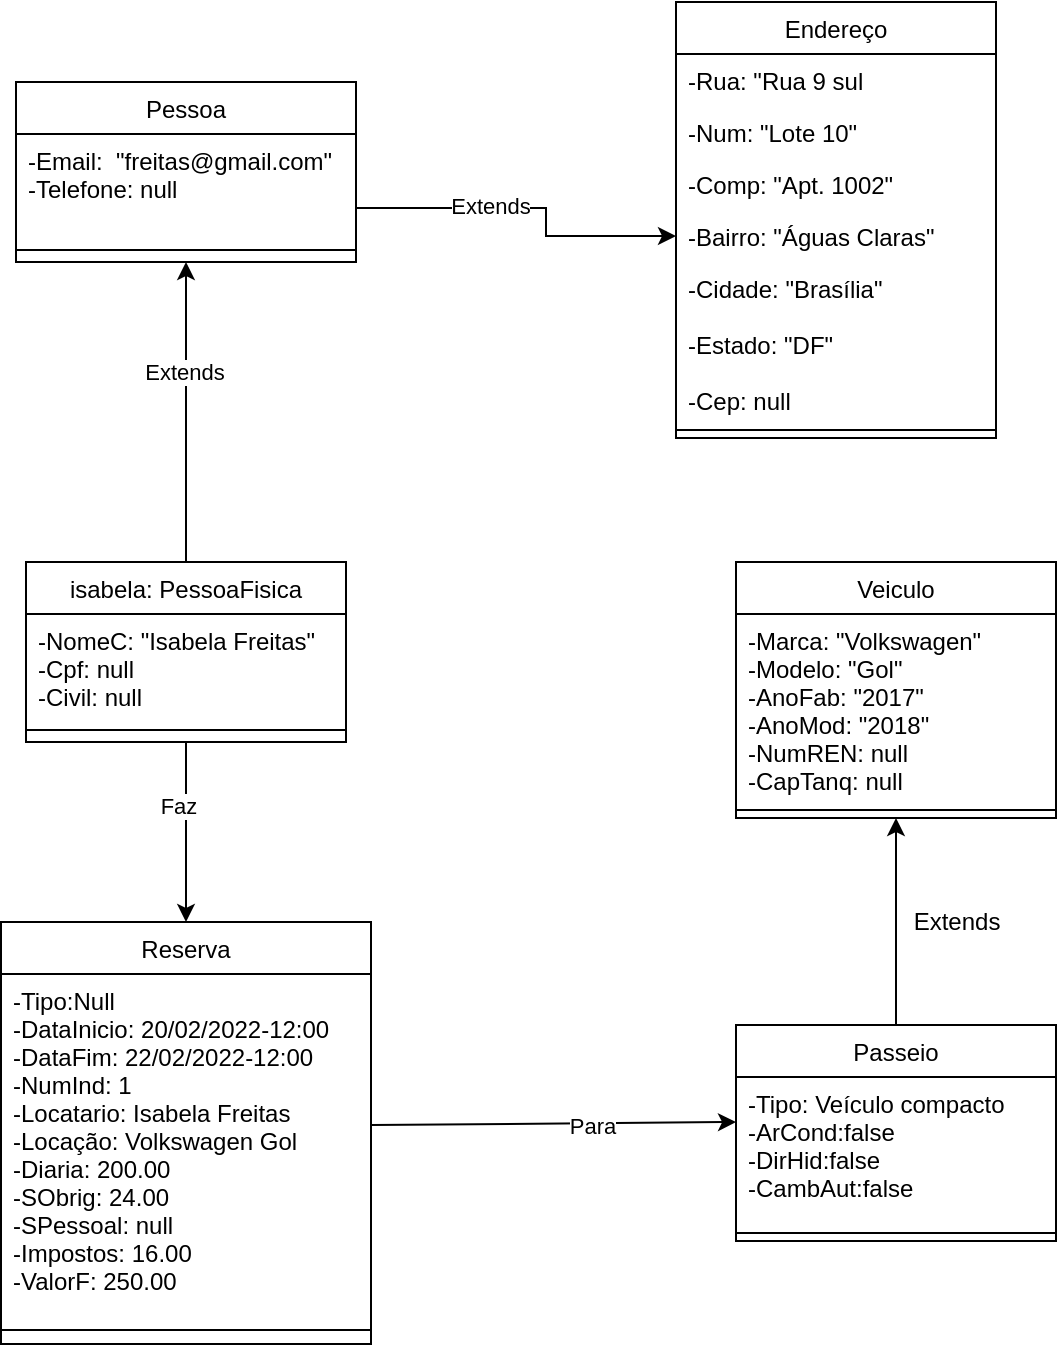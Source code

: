 <mxfile version="17.2.2" type="device"><diagram id="C5RBs43oDa-KdzZeNtuy" name="Page-1"><mxGraphModel dx="1422" dy="734" grid="1" gridSize="10" guides="1" tooltips="1" connect="1" arrows="1" fold="1" page="1" pageScale="1" pageWidth="827" pageHeight="1169" math="0" shadow="0"><root><mxCell id="WIyWlLk6GJQsqaUBKTNV-0"/><mxCell id="WIyWlLk6GJQsqaUBKTNV-1" parent="WIyWlLk6GJQsqaUBKTNV-0"/><mxCell id="69ocqOfe2u76xFAampRL-2" style="edgeStyle=orthogonalEdgeStyle;rounded=0;orthogonalLoop=1;jettySize=auto;html=1;entryX=0.5;entryY=1;entryDx=0;entryDy=0;" parent="WIyWlLk6GJQsqaUBKTNV-1" source="69ocqOfe2u76xFAampRL-3" target="69ocqOfe2u76xFAampRL-14" edge="1"><mxGeometry relative="1" as="geometry"/></mxCell><mxCell id="69ocqOfe2u76xFAampRL-3" value="isabela: PessoaFisica" style="swimlane;fontStyle=0;align=center;verticalAlign=top;childLayout=stackLayout;horizontal=1;startSize=26;horizontalStack=0;resizeParent=1;resizeLast=0;collapsible=1;marginBottom=0;rounded=0;shadow=0;strokeWidth=1;" parent="WIyWlLk6GJQsqaUBKTNV-1" vertex="1"><mxGeometry x="185" y="320" width="160" height="90" as="geometry"><mxRectangle x="130" y="380" width="160" height="26" as="alternateBounds"/></mxGeometry></mxCell><mxCell id="69ocqOfe2u76xFAampRL-4" value="-NomeC: &quot;Isabela Freitas&quot;&#10;-Cpf: null&#10;-Civil: null" style="text;align=left;verticalAlign=top;spacingLeft=4;spacingRight=4;overflow=hidden;rotatable=0;points=[[0,0.5],[1,0.5]];portConstraint=eastwest;" parent="69ocqOfe2u76xFAampRL-3" vertex="1"><mxGeometry y="26" width="160" height="54" as="geometry"/></mxCell><mxCell id="69ocqOfe2u76xFAampRL-5" value="" style="line;html=1;strokeWidth=1;align=left;verticalAlign=middle;spacingTop=-1;spacingLeft=3;spacingRight=3;rotatable=0;labelPosition=right;points=[];portConstraint=eastwest;" parent="69ocqOfe2u76xFAampRL-3" vertex="1"><mxGeometry y="80" width="160" height="8" as="geometry"/></mxCell><mxCell id="69ocqOfe2u76xFAampRL-6" value="Extends" style="edgeLabel;html=1;align=center;verticalAlign=middle;resizable=0;points=[];" parent="WIyWlLk6GJQsqaUBKTNV-1" connectable="0" vertex="1"><mxGeometry x="270" y="226.333" as="geometry"><mxPoint x="-6" y="-2" as="offset"/></mxGeometry></mxCell><mxCell id="69ocqOfe2u76xFAampRL-7" value="Endereço" style="swimlane;fontStyle=0;align=center;verticalAlign=top;childLayout=stackLayout;horizontal=1;startSize=26;horizontalStack=0;resizeParent=1;resizeLast=0;collapsible=1;marginBottom=0;rounded=0;shadow=0;strokeWidth=1;" parent="WIyWlLk6GJQsqaUBKTNV-1" vertex="1"><mxGeometry x="510" y="40" width="160" height="218" as="geometry"><mxRectangle x="550" y="140" width="160" height="26" as="alternateBounds"/></mxGeometry></mxCell><mxCell id="69ocqOfe2u76xFAampRL-8" value="-Rua: &quot;Rua 9 sul" style="text;align=left;verticalAlign=top;spacingLeft=4;spacingRight=4;overflow=hidden;rotatable=0;points=[[0,0.5],[1,0.5]];portConstraint=eastwest;" parent="69ocqOfe2u76xFAampRL-7" vertex="1"><mxGeometry y="26" width="160" height="26" as="geometry"/></mxCell><mxCell id="69ocqOfe2u76xFAampRL-9" value="-Num: &quot;Lote 10&quot;" style="text;align=left;verticalAlign=top;spacingLeft=4;spacingRight=4;overflow=hidden;rotatable=0;points=[[0,0.5],[1,0.5]];portConstraint=eastwest;rounded=0;shadow=0;html=0;" parent="69ocqOfe2u76xFAampRL-7" vertex="1"><mxGeometry y="52" width="160" height="26" as="geometry"/></mxCell><mxCell id="69ocqOfe2u76xFAampRL-10" value="-Comp: &quot;Apt. 1002&quot;" style="text;align=left;verticalAlign=top;spacingLeft=4;spacingRight=4;overflow=hidden;rotatable=0;points=[[0,0.5],[1,0.5]];portConstraint=eastwest;rounded=0;shadow=0;html=0;" parent="69ocqOfe2u76xFAampRL-7" vertex="1"><mxGeometry y="78" width="160" height="26" as="geometry"/></mxCell><mxCell id="69ocqOfe2u76xFAampRL-11" value="-Bairro: &quot;Águas Claras&quot;" style="text;align=left;verticalAlign=top;spacingLeft=4;spacingRight=4;overflow=hidden;rotatable=0;points=[[0,0.5],[1,0.5]];portConstraint=eastwest;rounded=0;shadow=0;html=0;" parent="69ocqOfe2u76xFAampRL-7" vertex="1"><mxGeometry y="104" width="160" height="26" as="geometry"/></mxCell><mxCell id="69ocqOfe2u76xFAampRL-12" value="-Cidade: &quot;Brasília&quot;&#10;&#10;-Estado: &quot;DF&quot;&#10;&#10;-Cep: null" style="text;align=left;verticalAlign=top;spacingLeft=4;spacingRight=4;overflow=hidden;rotatable=0;points=[[0,0.5],[1,0.5]];portConstraint=eastwest;rounded=0;shadow=0;html=0;" parent="69ocqOfe2u76xFAampRL-7" vertex="1"><mxGeometry y="130" width="160" height="80" as="geometry"/></mxCell><mxCell id="69ocqOfe2u76xFAampRL-13" value="" style="line;html=1;strokeWidth=1;align=left;verticalAlign=middle;spacingTop=-1;spacingLeft=3;spacingRight=3;rotatable=0;labelPosition=right;points=[];portConstraint=eastwest;" parent="69ocqOfe2u76xFAampRL-7" vertex="1"><mxGeometry y="210" width="160" height="8" as="geometry"/></mxCell><mxCell id="69ocqOfe2u76xFAampRL-14" value="Pessoa" style="swimlane;fontStyle=0;align=center;verticalAlign=top;childLayout=stackLayout;horizontal=1;startSize=26;horizontalStack=0;resizeParent=1;resizeLast=0;collapsible=1;marginBottom=0;rounded=0;shadow=0;strokeWidth=1;" parent="WIyWlLk6GJQsqaUBKTNV-1" vertex="1"><mxGeometry x="180" y="80" width="170" height="90" as="geometry"><mxRectangle x="130" y="380" width="160" height="26" as="alternateBounds"/></mxGeometry></mxCell><mxCell id="69ocqOfe2u76xFAampRL-15" value="-Email:  &quot;freitas@gmail.com&quot;&#10;-Telefone: null" style="text;align=left;verticalAlign=top;spacingLeft=4;spacingRight=4;overflow=hidden;rotatable=0;points=[[0,0.5],[1,0.5]];portConstraint=eastwest;" parent="69ocqOfe2u76xFAampRL-14" vertex="1"><mxGeometry y="26" width="170" height="54" as="geometry"/></mxCell><mxCell id="69ocqOfe2u76xFAampRL-16" value="" style="line;html=1;strokeWidth=1;align=left;verticalAlign=middle;spacingTop=-1;spacingLeft=3;spacingRight=3;rotatable=0;labelPosition=right;points=[];portConstraint=eastwest;" parent="69ocqOfe2u76xFAampRL-14" vertex="1"><mxGeometry y="80" width="170" height="8" as="geometry"/></mxCell><mxCell id="69ocqOfe2u76xFAampRL-17" style="edgeStyle=orthogonalEdgeStyle;rounded=0;orthogonalLoop=1;jettySize=auto;html=1;entryX=0;entryY=0.5;entryDx=0;entryDy=0;" parent="WIyWlLk6GJQsqaUBKTNV-1" source="69ocqOfe2u76xFAampRL-15" target="69ocqOfe2u76xFAampRL-11" edge="1"><mxGeometry relative="1" as="geometry"><Array as="points"><mxPoint x="445" y="143"/><mxPoint x="445" y="157"/></Array></mxGeometry></mxCell><mxCell id="syrYlXFakYg5BiirAxmW-3" value="Extends" style="edgeLabel;html=1;align=center;verticalAlign=middle;resizable=0;points=[];" parent="69ocqOfe2u76xFAampRL-17" vertex="1" connectable="0"><mxGeometry x="-0.23" y="1" relative="1" as="geometry"><mxPoint as="offset"/></mxGeometry></mxCell><mxCell id="69ocqOfe2u76xFAampRL-18" value="Reserva" style="swimlane;fontStyle=0;align=center;verticalAlign=top;childLayout=stackLayout;horizontal=1;startSize=26;horizontalStack=0;resizeParent=1;resizeLast=0;collapsible=1;marginBottom=0;rounded=0;shadow=0;strokeWidth=1;" parent="WIyWlLk6GJQsqaUBKTNV-1" vertex="1"><mxGeometry x="172.5" y="500" width="185" height="211" as="geometry"><mxRectangle x="130" y="380" width="160" height="26" as="alternateBounds"/></mxGeometry></mxCell><mxCell id="69ocqOfe2u76xFAampRL-19" value="-Tipo:Null&#10;-DataInicio: 20/02/2022-12:00&#10;-DataFim: 22/02/2022-12:00&#10;-NumInd: 1&#10;-Locatario: Isabela Freitas&#10;-Locação: Volkswagen Gol&#10;-Diaria: 200.00&#10;-SObrig: 24.00&#10;-SPessoal: null&#10;-Impostos: 16.00&#10;-ValorF: 250.00" style="text;align=left;verticalAlign=top;spacingLeft=4;spacingRight=4;overflow=hidden;rotatable=0;points=[[0,0.5],[1,0.5]];portConstraint=eastwest;" parent="69ocqOfe2u76xFAampRL-18" vertex="1"><mxGeometry y="26" width="185" height="174" as="geometry"/></mxCell><mxCell id="69ocqOfe2u76xFAampRL-20" value="" style="line;html=1;strokeWidth=1;align=left;verticalAlign=middle;spacingTop=-1;spacingLeft=3;spacingRight=3;rotatable=0;labelPosition=right;points=[];portConstraint=eastwest;" parent="69ocqOfe2u76xFAampRL-18" vertex="1"><mxGeometry y="200" width="185" height="8" as="geometry"/></mxCell><mxCell id="69ocqOfe2u76xFAampRL-21" value="Veiculo" style="swimlane;fontStyle=0;align=center;verticalAlign=top;childLayout=stackLayout;horizontal=1;startSize=26;horizontalStack=0;resizeParent=1;resizeLast=0;collapsible=1;marginBottom=0;rounded=0;shadow=0;strokeWidth=1;" parent="WIyWlLk6GJQsqaUBKTNV-1" vertex="1"><mxGeometry x="540" y="320" width="160" height="128" as="geometry"><mxRectangle x="340" y="380" width="170" height="26" as="alternateBounds"/></mxGeometry></mxCell><mxCell id="69ocqOfe2u76xFAampRL-22" value="-Marca: &quot;Volkswagen&quot;&#10;-Modelo: &quot;Gol&quot;&#10;-AnoFab: &quot;2017&quot;&#10;-AnoMod: &quot;2018&quot;&#10;-NumREN: null&#10;-CapTanq: null " style="text;align=left;verticalAlign=top;spacingLeft=4;spacingRight=4;overflow=hidden;rotatable=0;points=[[0,0.5],[1,0.5]];portConstraint=eastwest;" parent="69ocqOfe2u76xFAampRL-21" vertex="1"><mxGeometry y="26" width="160" height="94" as="geometry"/></mxCell><mxCell id="69ocqOfe2u76xFAampRL-23" value="" style="line;html=1;strokeWidth=1;align=left;verticalAlign=middle;spacingTop=-1;spacingLeft=3;spacingRight=3;rotatable=0;labelPosition=right;points=[];portConstraint=eastwest;" parent="69ocqOfe2u76xFAampRL-21" vertex="1"><mxGeometry y="120" width="160" height="8" as="geometry"/></mxCell><mxCell id="69ocqOfe2u76xFAampRL-42" value="" style="endArrow=classic;html=1;rounded=0;exitX=1.001;exitY=0.434;exitDx=0;exitDy=0;exitPerimeter=0;entryX=0;entryY=0.304;entryDx=0;entryDy=0;entryPerimeter=0;" parent="WIyWlLk6GJQsqaUBKTNV-1" source="69ocqOfe2u76xFAampRL-19" target="4ufucafKp9ro7ZRgB24b-2" edge="1"><mxGeometry width="50" height="50" relative="1" as="geometry"><mxPoint x="410" y="490" as="sourcePoint"/><mxPoint x="490" y="580" as="targetPoint"/></mxGeometry></mxCell><mxCell id="syrYlXFakYg5BiirAxmW-2" value="Para" style="edgeLabel;html=1;align=center;verticalAlign=middle;resizable=0;points=[];" parent="69ocqOfe2u76xFAampRL-42" vertex="1" connectable="0"><mxGeometry x="0.213" y="-1" relative="1" as="geometry"><mxPoint as="offset"/></mxGeometry></mxCell><mxCell id="69ocqOfe2u76xFAampRL-41" value="" style="endArrow=classic;html=1;rounded=0;exitX=0.5;exitY=1;exitDx=0;exitDy=0;" parent="WIyWlLk6GJQsqaUBKTNV-1" source="69ocqOfe2u76xFAampRL-3" target="69ocqOfe2u76xFAampRL-18" edge="1"><mxGeometry width="50" height="50" relative="1" as="geometry"><mxPoint x="410" y="490" as="sourcePoint"/><mxPoint x="460" y="440" as="targetPoint"/></mxGeometry></mxCell><mxCell id="syrYlXFakYg5BiirAxmW-1" value="Faz" style="edgeLabel;html=1;align=center;verticalAlign=middle;resizable=0;points=[];" parent="69ocqOfe2u76xFAampRL-41" vertex="1" connectable="0"><mxGeometry x="-0.304" y="-4" relative="1" as="geometry"><mxPoint as="offset"/></mxGeometry></mxCell><mxCell id="4ufucafKp9ro7ZRgB24b-4" style="edgeStyle=orthogonalEdgeStyle;rounded=0;orthogonalLoop=1;jettySize=auto;html=1;entryX=0.5;entryY=1;entryDx=0;entryDy=0;" edge="1" parent="WIyWlLk6GJQsqaUBKTNV-1" source="4ufucafKp9ro7ZRgB24b-1" target="69ocqOfe2u76xFAampRL-21"><mxGeometry relative="1" as="geometry"/></mxCell><mxCell id="4ufucafKp9ro7ZRgB24b-1" value="Passeio" style="swimlane;fontStyle=0;align=center;verticalAlign=top;childLayout=stackLayout;horizontal=1;startSize=26;horizontalStack=0;resizeParent=1;resizeLast=0;collapsible=1;marginBottom=0;rounded=0;shadow=0;strokeWidth=1;" vertex="1" parent="WIyWlLk6GJQsqaUBKTNV-1"><mxGeometry x="540" y="551.5" width="160" height="108" as="geometry"><mxRectangle x="340" y="380" width="170" height="26" as="alternateBounds"/></mxGeometry></mxCell><mxCell id="4ufucafKp9ro7ZRgB24b-2" value="-Tipo: Veículo compacto&#10;-ArCond:false&#10;-DirHid:false&#10;-CambAut:false&#10;" style="text;align=left;verticalAlign=top;spacingLeft=4;spacingRight=4;overflow=hidden;rotatable=0;points=[[0,0.5],[1,0.5]];portConstraint=eastwest;" vertex="1" parent="4ufucafKp9ro7ZRgB24b-1"><mxGeometry y="26" width="160" height="74" as="geometry"/></mxCell><mxCell id="4ufucafKp9ro7ZRgB24b-3" value="" style="line;html=1;strokeWidth=1;align=left;verticalAlign=middle;spacingTop=-1;spacingLeft=3;spacingRight=3;rotatable=0;labelPosition=right;points=[];portConstraint=eastwest;" vertex="1" parent="4ufucafKp9ro7ZRgB24b-1"><mxGeometry y="100" width="160" height="8" as="geometry"/></mxCell><mxCell id="4ufucafKp9ro7ZRgB24b-5" value="Extends" style="text;html=1;align=center;verticalAlign=middle;resizable=0;points=[];autosize=1;strokeColor=none;fillColor=none;" vertex="1" parent="WIyWlLk6GJQsqaUBKTNV-1"><mxGeometry x="620" y="490" width="60" height="20" as="geometry"/></mxCell></root></mxGraphModel></diagram></mxfile>